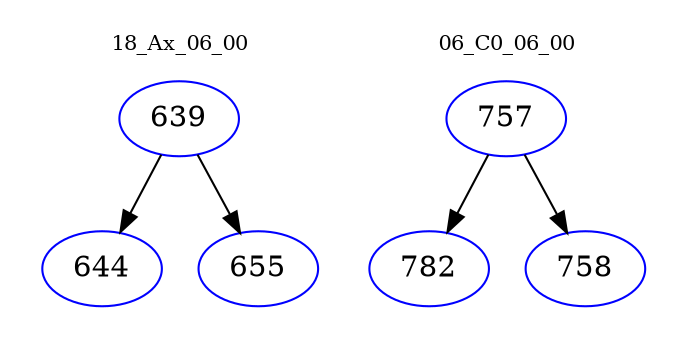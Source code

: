 digraph{
subgraph cluster_0 {
color = white
label = "18_Ax_06_00";
fontsize=10;
T0_639 [label="639", color="blue"]
T0_639 -> T0_644 [color="black"]
T0_644 [label="644", color="blue"]
T0_639 -> T0_655 [color="black"]
T0_655 [label="655", color="blue"]
}
subgraph cluster_1 {
color = white
label = "06_C0_06_00";
fontsize=10;
T1_757 [label="757", color="blue"]
T1_757 -> T1_782 [color="black"]
T1_782 [label="782", color="blue"]
T1_757 -> T1_758 [color="black"]
T1_758 [label="758", color="blue"]
}
}
